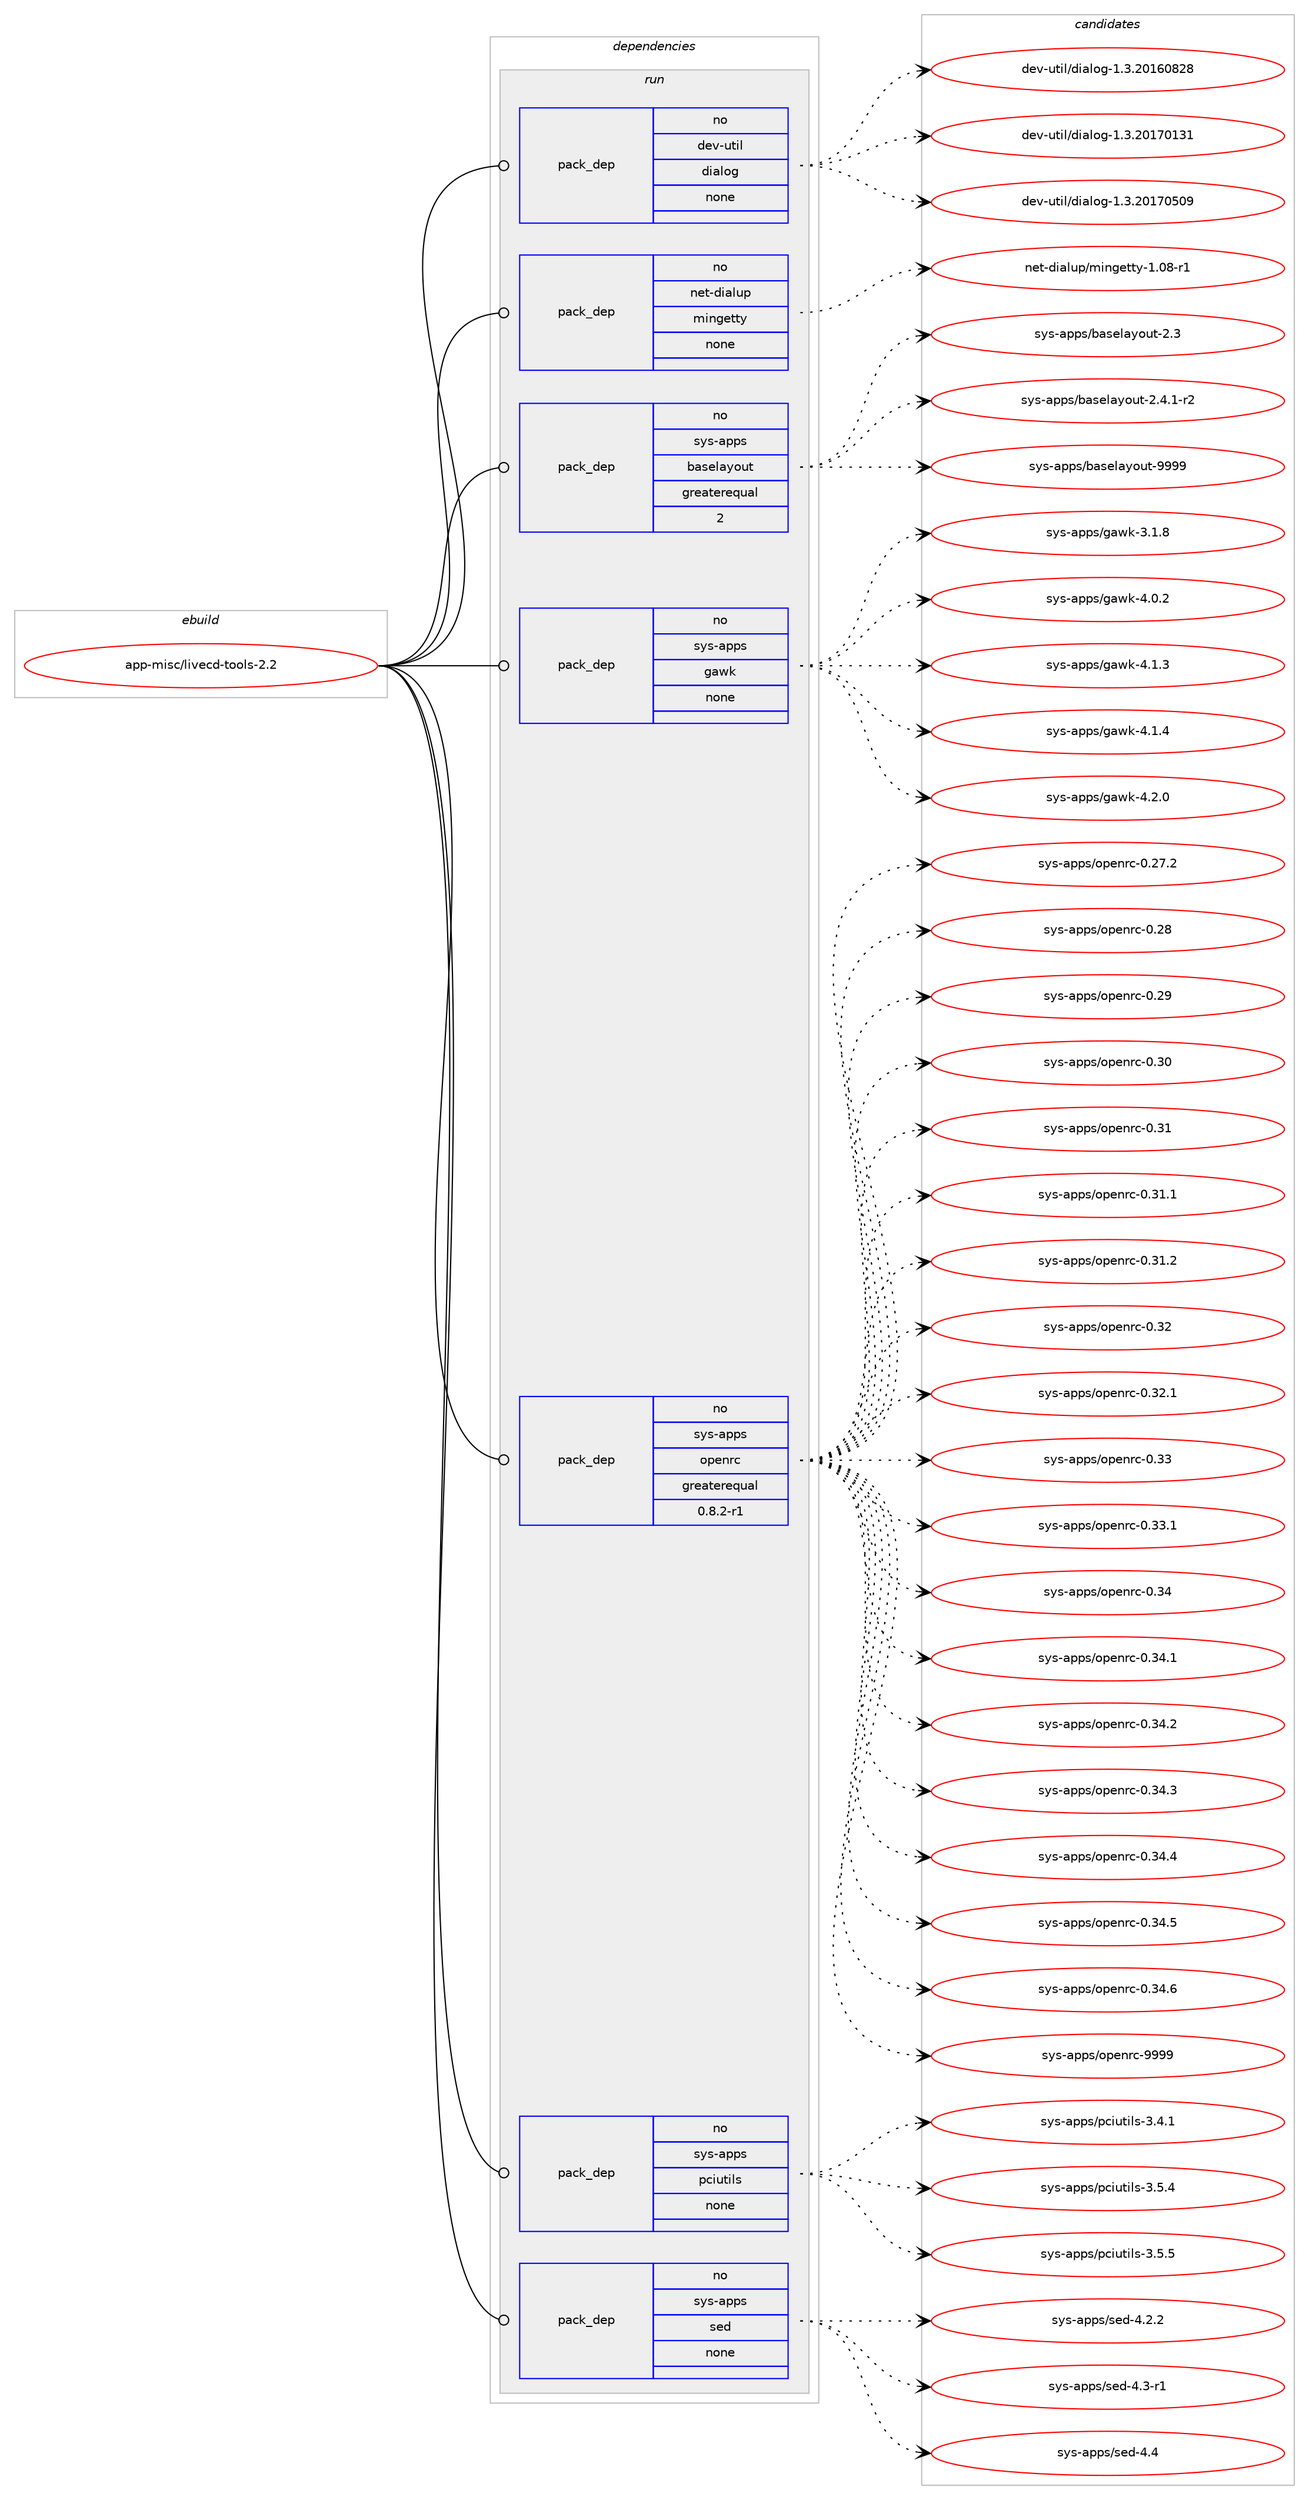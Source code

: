 digraph prolog {

# *************
# Graph options
# *************

newrank=true;
concentrate=true;
compound=true;
graph [rankdir=LR,fontname=Helvetica,fontsize=10,ranksep=1.5];#, ranksep=2.5, nodesep=0.2];
edge  [arrowhead=vee];
node  [fontname=Helvetica,fontsize=10];

# **********
# The ebuild
# **********

subgraph cluster_leftcol {
color=gray;
rank=same;
label=<<i>ebuild</i>>;
id [label="app-misc/livecd-tools-2.2", color=red, width=4, href="../app-misc/livecd-tools-2.2.svg"];
}

# ****************
# The dependencies
# ****************

subgraph cluster_midcol {
color=gray;
label=<<i>dependencies</i>>;
subgraph cluster_compile {
fillcolor="#eeeeee";
style=filled;
label=<<i>compile</i>>;
}
subgraph cluster_compileandrun {
fillcolor="#eeeeee";
style=filled;
label=<<i>compile and run</i>>;
}
subgraph cluster_run {
fillcolor="#eeeeee";
style=filled;
label=<<i>run</i>>;
subgraph pack33633 {
dependency46997 [label=<<TABLE BORDER="0" CELLBORDER="1" CELLSPACING="0" CELLPADDING="4" WIDTH="220"><TR><TD ROWSPAN="6" CELLPADDING="30">pack_dep</TD></TR><TR><TD WIDTH="110">no</TD></TR><TR><TD>dev-util</TD></TR><TR><TD>dialog</TD></TR><TR><TD>none</TD></TR><TR><TD></TD></TR></TABLE>>, shape=none, color=blue];
}
id:e -> dependency46997:w [weight=20,style="solid",arrowhead="odot"];
subgraph pack33634 {
dependency46998 [label=<<TABLE BORDER="0" CELLBORDER="1" CELLSPACING="0" CELLPADDING="4" WIDTH="220"><TR><TD ROWSPAN="6" CELLPADDING="30">pack_dep</TD></TR><TR><TD WIDTH="110">no</TD></TR><TR><TD>net-dialup</TD></TR><TR><TD>mingetty</TD></TR><TR><TD>none</TD></TR><TR><TD></TD></TR></TABLE>>, shape=none, color=blue];
}
id:e -> dependency46998:w [weight=20,style="solid",arrowhead="odot"];
subgraph pack33635 {
dependency46999 [label=<<TABLE BORDER="0" CELLBORDER="1" CELLSPACING="0" CELLPADDING="4" WIDTH="220"><TR><TD ROWSPAN="6" CELLPADDING="30">pack_dep</TD></TR><TR><TD WIDTH="110">no</TD></TR><TR><TD>sys-apps</TD></TR><TR><TD>baselayout</TD></TR><TR><TD>greaterequal</TD></TR><TR><TD>2</TD></TR></TABLE>>, shape=none, color=blue];
}
id:e -> dependency46999:w [weight=20,style="solid",arrowhead="odot"];
subgraph pack33636 {
dependency47000 [label=<<TABLE BORDER="0" CELLBORDER="1" CELLSPACING="0" CELLPADDING="4" WIDTH="220"><TR><TD ROWSPAN="6" CELLPADDING="30">pack_dep</TD></TR><TR><TD WIDTH="110">no</TD></TR><TR><TD>sys-apps</TD></TR><TR><TD>gawk</TD></TR><TR><TD>none</TD></TR><TR><TD></TD></TR></TABLE>>, shape=none, color=blue];
}
id:e -> dependency47000:w [weight=20,style="solid",arrowhead="odot"];
subgraph pack33637 {
dependency47001 [label=<<TABLE BORDER="0" CELLBORDER="1" CELLSPACING="0" CELLPADDING="4" WIDTH="220"><TR><TD ROWSPAN="6" CELLPADDING="30">pack_dep</TD></TR><TR><TD WIDTH="110">no</TD></TR><TR><TD>sys-apps</TD></TR><TR><TD>openrc</TD></TR><TR><TD>greaterequal</TD></TR><TR><TD>0.8.2-r1</TD></TR></TABLE>>, shape=none, color=blue];
}
id:e -> dependency47001:w [weight=20,style="solid",arrowhead="odot"];
subgraph pack33638 {
dependency47002 [label=<<TABLE BORDER="0" CELLBORDER="1" CELLSPACING="0" CELLPADDING="4" WIDTH="220"><TR><TD ROWSPAN="6" CELLPADDING="30">pack_dep</TD></TR><TR><TD WIDTH="110">no</TD></TR><TR><TD>sys-apps</TD></TR><TR><TD>pciutils</TD></TR><TR><TD>none</TD></TR><TR><TD></TD></TR></TABLE>>, shape=none, color=blue];
}
id:e -> dependency47002:w [weight=20,style="solid",arrowhead="odot"];
subgraph pack33639 {
dependency47003 [label=<<TABLE BORDER="0" CELLBORDER="1" CELLSPACING="0" CELLPADDING="4" WIDTH="220"><TR><TD ROWSPAN="6" CELLPADDING="30">pack_dep</TD></TR><TR><TD WIDTH="110">no</TD></TR><TR><TD>sys-apps</TD></TR><TR><TD>sed</TD></TR><TR><TD>none</TD></TR><TR><TD></TD></TR></TABLE>>, shape=none, color=blue];
}
id:e -> dependency47003:w [weight=20,style="solid",arrowhead="odot"];
}
}

# **************
# The candidates
# **************

subgraph cluster_choices {
rank=same;
color=gray;
label=<<i>candidates</i>>;

subgraph choice33633 {
color=black;
nodesep=1;
choice10010111845117116105108471001059710811110345494651465048495448565056 [label="dev-util/dialog-1.3.20160828", color=red, width=4,href="../dev-util/dialog-1.3.20160828.svg"];
choice10010111845117116105108471001059710811110345494651465048495548495149 [label="dev-util/dialog-1.3.20170131", color=red, width=4,href="../dev-util/dialog-1.3.20170131.svg"];
choice10010111845117116105108471001059710811110345494651465048495548534857 [label="dev-util/dialog-1.3.20170509", color=red, width=4,href="../dev-util/dialog-1.3.20170509.svg"];
dependency46997:e -> choice10010111845117116105108471001059710811110345494651465048495448565056:w [style=dotted,weight="100"];
dependency46997:e -> choice10010111845117116105108471001059710811110345494651465048495548495149:w [style=dotted,weight="100"];
dependency46997:e -> choice10010111845117116105108471001059710811110345494651465048495548534857:w [style=dotted,weight="100"];
}
subgraph choice33634 {
color=black;
nodesep=1;
choice11010111645100105971081171124710910511010310111611612145494648564511449 [label="net-dialup/mingetty-1.08-r1", color=red, width=4,href="../net-dialup/mingetty-1.08-r1.svg"];
dependency46998:e -> choice11010111645100105971081171124710910511010310111611612145494648564511449:w [style=dotted,weight="100"];
}
subgraph choice33635 {
color=black;
nodesep=1;
choice11512111545971121121154798971151011089712111111711645504651 [label="sys-apps/baselayout-2.3", color=red, width=4,href="../sys-apps/baselayout-2.3.svg"];
choice1151211154597112112115479897115101108971211111171164550465246494511450 [label="sys-apps/baselayout-2.4.1-r2", color=red, width=4,href="../sys-apps/baselayout-2.4.1-r2.svg"];
choice1151211154597112112115479897115101108971211111171164557575757 [label="sys-apps/baselayout-9999", color=red, width=4,href="../sys-apps/baselayout-9999.svg"];
dependency46999:e -> choice11512111545971121121154798971151011089712111111711645504651:w [style=dotted,weight="100"];
dependency46999:e -> choice1151211154597112112115479897115101108971211111171164550465246494511450:w [style=dotted,weight="100"];
dependency46999:e -> choice1151211154597112112115479897115101108971211111171164557575757:w [style=dotted,weight="100"];
}
subgraph choice33636 {
color=black;
nodesep=1;
choice11512111545971121121154710397119107455146494656 [label="sys-apps/gawk-3.1.8", color=red, width=4,href="../sys-apps/gawk-3.1.8.svg"];
choice11512111545971121121154710397119107455246484650 [label="sys-apps/gawk-4.0.2", color=red, width=4,href="../sys-apps/gawk-4.0.2.svg"];
choice11512111545971121121154710397119107455246494651 [label="sys-apps/gawk-4.1.3", color=red, width=4,href="../sys-apps/gawk-4.1.3.svg"];
choice11512111545971121121154710397119107455246494652 [label="sys-apps/gawk-4.1.4", color=red, width=4,href="../sys-apps/gawk-4.1.4.svg"];
choice11512111545971121121154710397119107455246504648 [label="sys-apps/gawk-4.2.0", color=red, width=4,href="../sys-apps/gawk-4.2.0.svg"];
dependency47000:e -> choice11512111545971121121154710397119107455146494656:w [style=dotted,weight="100"];
dependency47000:e -> choice11512111545971121121154710397119107455246484650:w [style=dotted,weight="100"];
dependency47000:e -> choice11512111545971121121154710397119107455246494651:w [style=dotted,weight="100"];
dependency47000:e -> choice11512111545971121121154710397119107455246494652:w [style=dotted,weight="100"];
dependency47000:e -> choice11512111545971121121154710397119107455246504648:w [style=dotted,weight="100"];
}
subgraph choice33637 {
color=black;
nodesep=1;
choice1151211154597112112115471111121011101149945484650554650 [label="sys-apps/openrc-0.27.2", color=red, width=4,href="../sys-apps/openrc-0.27.2.svg"];
choice115121115459711211211547111112101110114994548465056 [label="sys-apps/openrc-0.28", color=red, width=4,href="../sys-apps/openrc-0.28.svg"];
choice115121115459711211211547111112101110114994548465057 [label="sys-apps/openrc-0.29", color=red, width=4,href="../sys-apps/openrc-0.29.svg"];
choice115121115459711211211547111112101110114994548465148 [label="sys-apps/openrc-0.30", color=red, width=4,href="../sys-apps/openrc-0.30.svg"];
choice115121115459711211211547111112101110114994548465149 [label="sys-apps/openrc-0.31", color=red, width=4,href="../sys-apps/openrc-0.31.svg"];
choice1151211154597112112115471111121011101149945484651494649 [label="sys-apps/openrc-0.31.1", color=red, width=4,href="../sys-apps/openrc-0.31.1.svg"];
choice1151211154597112112115471111121011101149945484651494650 [label="sys-apps/openrc-0.31.2", color=red, width=4,href="../sys-apps/openrc-0.31.2.svg"];
choice115121115459711211211547111112101110114994548465150 [label="sys-apps/openrc-0.32", color=red, width=4,href="../sys-apps/openrc-0.32.svg"];
choice1151211154597112112115471111121011101149945484651504649 [label="sys-apps/openrc-0.32.1", color=red, width=4,href="../sys-apps/openrc-0.32.1.svg"];
choice115121115459711211211547111112101110114994548465151 [label="sys-apps/openrc-0.33", color=red, width=4,href="../sys-apps/openrc-0.33.svg"];
choice1151211154597112112115471111121011101149945484651514649 [label="sys-apps/openrc-0.33.1", color=red, width=4,href="../sys-apps/openrc-0.33.1.svg"];
choice115121115459711211211547111112101110114994548465152 [label="sys-apps/openrc-0.34", color=red, width=4,href="../sys-apps/openrc-0.34.svg"];
choice1151211154597112112115471111121011101149945484651524649 [label="sys-apps/openrc-0.34.1", color=red, width=4,href="../sys-apps/openrc-0.34.1.svg"];
choice1151211154597112112115471111121011101149945484651524650 [label="sys-apps/openrc-0.34.2", color=red, width=4,href="../sys-apps/openrc-0.34.2.svg"];
choice1151211154597112112115471111121011101149945484651524651 [label="sys-apps/openrc-0.34.3", color=red, width=4,href="../sys-apps/openrc-0.34.3.svg"];
choice1151211154597112112115471111121011101149945484651524652 [label="sys-apps/openrc-0.34.4", color=red, width=4,href="../sys-apps/openrc-0.34.4.svg"];
choice1151211154597112112115471111121011101149945484651524653 [label="sys-apps/openrc-0.34.5", color=red, width=4,href="../sys-apps/openrc-0.34.5.svg"];
choice1151211154597112112115471111121011101149945484651524654 [label="sys-apps/openrc-0.34.6", color=red, width=4,href="../sys-apps/openrc-0.34.6.svg"];
choice115121115459711211211547111112101110114994557575757 [label="sys-apps/openrc-9999", color=red, width=4,href="../sys-apps/openrc-9999.svg"];
dependency47001:e -> choice1151211154597112112115471111121011101149945484650554650:w [style=dotted,weight="100"];
dependency47001:e -> choice115121115459711211211547111112101110114994548465056:w [style=dotted,weight="100"];
dependency47001:e -> choice115121115459711211211547111112101110114994548465057:w [style=dotted,weight="100"];
dependency47001:e -> choice115121115459711211211547111112101110114994548465148:w [style=dotted,weight="100"];
dependency47001:e -> choice115121115459711211211547111112101110114994548465149:w [style=dotted,weight="100"];
dependency47001:e -> choice1151211154597112112115471111121011101149945484651494649:w [style=dotted,weight="100"];
dependency47001:e -> choice1151211154597112112115471111121011101149945484651494650:w [style=dotted,weight="100"];
dependency47001:e -> choice115121115459711211211547111112101110114994548465150:w [style=dotted,weight="100"];
dependency47001:e -> choice1151211154597112112115471111121011101149945484651504649:w [style=dotted,weight="100"];
dependency47001:e -> choice115121115459711211211547111112101110114994548465151:w [style=dotted,weight="100"];
dependency47001:e -> choice1151211154597112112115471111121011101149945484651514649:w [style=dotted,weight="100"];
dependency47001:e -> choice115121115459711211211547111112101110114994548465152:w [style=dotted,weight="100"];
dependency47001:e -> choice1151211154597112112115471111121011101149945484651524649:w [style=dotted,weight="100"];
dependency47001:e -> choice1151211154597112112115471111121011101149945484651524650:w [style=dotted,weight="100"];
dependency47001:e -> choice1151211154597112112115471111121011101149945484651524651:w [style=dotted,weight="100"];
dependency47001:e -> choice1151211154597112112115471111121011101149945484651524652:w [style=dotted,weight="100"];
dependency47001:e -> choice1151211154597112112115471111121011101149945484651524653:w [style=dotted,weight="100"];
dependency47001:e -> choice1151211154597112112115471111121011101149945484651524654:w [style=dotted,weight="100"];
dependency47001:e -> choice115121115459711211211547111112101110114994557575757:w [style=dotted,weight="100"];
}
subgraph choice33638 {
color=black;
nodesep=1;
choice11512111545971121121154711299105117116105108115455146524649 [label="sys-apps/pciutils-3.4.1", color=red, width=4,href="../sys-apps/pciutils-3.4.1.svg"];
choice11512111545971121121154711299105117116105108115455146534652 [label="sys-apps/pciutils-3.5.4", color=red, width=4,href="../sys-apps/pciutils-3.5.4.svg"];
choice11512111545971121121154711299105117116105108115455146534653 [label="sys-apps/pciutils-3.5.5", color=red, width=4,href="../sys-apps/pciutils-3.5.5.svg"];
dependency47002:e -> choice11512111545971121121154711299105117116105108115455146524649:w [style=dotted,weight="100"];
dependency47002:e -> choice11512111545971121121154711299105117116105108115455146534652:w [style=dotted,weight="100"];
dependency47002:e -> choice11512111545971121121154711299105117116105108115455146534653:w [style=dotted,weight="100"];
}
subgraph choice33639 {
color=black;
nodesep=1;
choice115121115459711211211547115101100455246504650 [label="sys-apps/sed-4.2.2", color=red, width=4,href="../sys-apps/sed-4.2.2.svg"];
choice115121115459711211211547115101100455246514511449 [label="sys-apps/sed-4.3-r1", color=red, width=4,href="../sys-apps/sed-4.3-r1.svg"];
choice11512111545971121121154711510110045524652 [label="sys-apps/sed-4.4", color=red, width=4,href="../sys-apps/sed-4.4.svg"];
dependency47003:e -> choice115121115459711211211547115101100455246504650:w [style=dotted,weight="100"];
dependency47003:e -> choice115121115459711211211547115101100455246514511449:w [style=dotted,weight="100"];
dependency47003:e -> choice11512111545971121121154711510110045524652:w [style=dotted,weight="100"];
}
}

}
